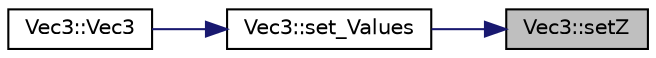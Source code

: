 digraph "Vec3::setZ"
{
 // INTERACTIVE_SVG=YES
 // LATEX_PDF_SIZE
  edge [fontname="Helvetica",fontsize="10",labelfontname="Helvetica",labelfontsize="10"];
  node [fontname="Helvetica",fontsize="10",shape=record];
  rankdir="RL";
  Node66 [label="Vec3::setZ",height=0.2,width=0.4,color="black", fillcolor="grey75", style="filled", fontcolor="black",tooltip=" "];
  Node66 -> Node67 [dir="back",color="midnightblue",fontsize="10",style="solid",fontname="Helvetica"];
  Node67 [label="Vec3::set_Values",height=0.2,width=0.4,color="black", fillcolor="white", style="filled",URL="$class_vec3.html#ae581dad3aa1a885da7538582a3324d3a",tooltip=" "];
  Node67 -> Node68 [dir="back",color="midnightblue",fontsize="10",style="solid",fontname="Helvetica"];
  Node68 [label="Vec3::Vec3",height=0.2,width=0.4,color="black", fillcolor="white", style="filled",URL="$class_vec3.html#a7c150f37ecfa78ced8b83bd95908cc33",tooltip=" "];
}

